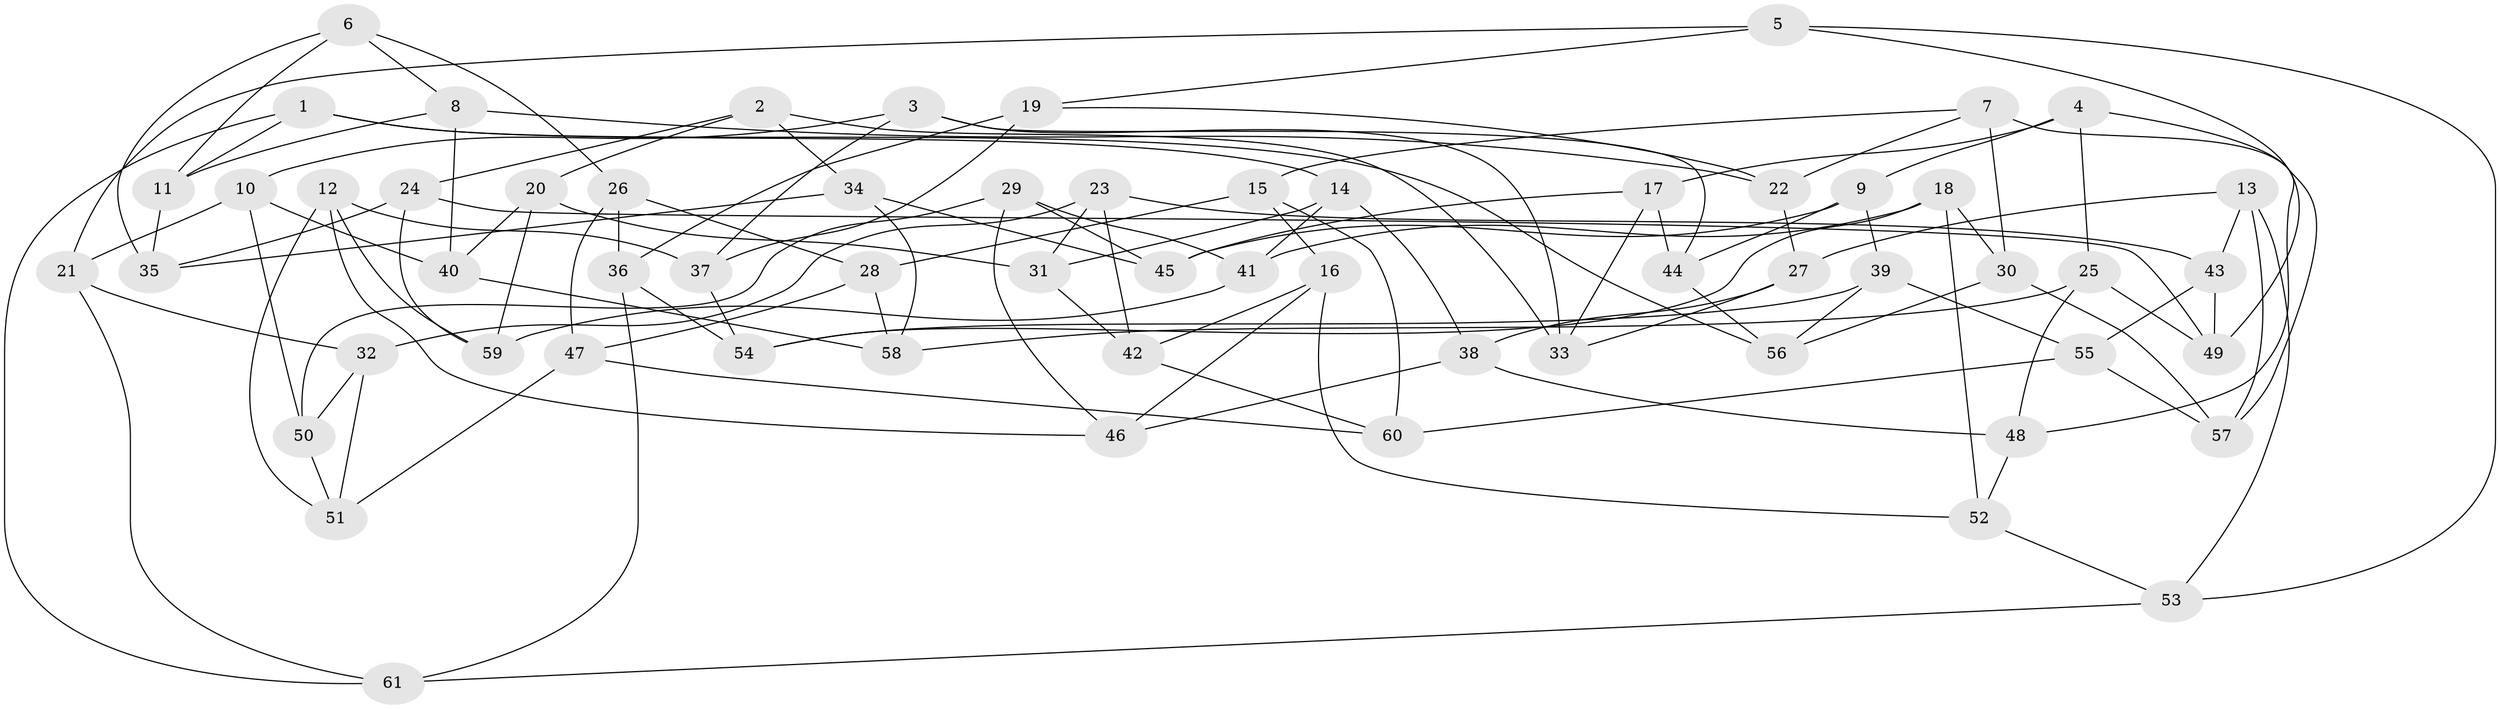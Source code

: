 // Generated by graph-tools (version 1.1) at 2025/38/03/09/25 02:38:07]
// undirected, 61 vertices, 122 edges
graph export_dot {
graph [start="1"]
  node [color=gray90,style=filled];
  1;
  2;
  3;
  4;
  5;
  6;
  7;
  8;
  9;
  10;
  11;
  12;
  13;
  14;
  15;
  16;
  17;
  18;
  19;
  20;
  21;
  22;
  23;
  24;
  25;
  26;
  27;
  28;
  29;
  30;
  31;
  32;
  33;
  34;
  35;
  36;
  37;
  38;
  39;
  40;
  41;
  42;
  43;
  44;
  45;
  46;
  47;
  48;
  49;
  50;
  51;
  52;
  53;
  54;
  55;
  56;
  57;
  58;
  59;
  60;
  61;
  1 -- 56;
  1 -- 11;
  1 -- 14;
  1 -- 61;
  2 -- 34;
  2 -- 24;
  2 -- 33;
  2 -- 20;
  3 -- 10;
  3 -- 37;
  3 -- 44;
  3 -- 33;
  4 -- 48;
  4 -- 17;
  4 -- 25;
  4 -- 9;
  5 -- 21;
  5 -- 49;
  5 -- 19;
  5 -- 53;
  6 -- 11;
  6 -- 26;
  6 -- 8;
  6 -- 35;
  7 -- 30;
  7 -- 15;
  7 -- 57;
  7 -- 22;
  8 -- 11;
  8 -- 40;
  8 -- 22;
  9 -- 39;
  9 -- 45;
  9 -- 44;
  10 -- 21;
  10 -- 50;
  10 -- 40;
  11 -- 35;
  12 -- 37;
  12 -- 46;
  12 -- 59;
  12 -- 51;
  13 -- 53;
  13 -- 57;
  13 -- 43;
  13 -- 27;
  14 -- 38;
  14 -- 31;
  14 -- 41;
  15 -- 16;
  15 -- 60;
  15 -- 28;
  16 -- 42;
  16 -- 52;
  16 -- 46;
  17 -- 33;
  17 -- 44;
  17 -- 45;
  18 -- 52;
  18 -- 41;
  18 -- 54;
  18 -- 30;
  19 -- 22;
  19 -- 37;
  19 -- 36;
  20 -- 40;
  20 -- 59;
  20 -- 31;
  21 -- 61;
  21 -- 32;
  22 -- 27;
  23 -- 31;
  23 -- 43;
  23 -- 42;
  23 -- 32;
  24 -- 35;
  24 -- 49;
  24 -- 59;
  25 -- 49;
  25 -- 58;
  25 -- 48;
  26 -- 28;
  26 -- 36;
  26 -- 47;
  27 -- 38;
  27 -- 33;
  28 -- 58;
  28 -- 47;
  29 -- 41;
  29 -- 46;
  29 -- 50;
  29 -- 45;
  30 -- 56;
  30 -- 57;
  31 -- 42;
  32 -- 51;
  32 -- 50;
  34 -- 58;
  34 -- 45;
  34 -- 35;
  36 -- 54;
  36 -- 61;
  37 -- 54;
  38 -- 46;
  38 -- 48;
  39 -- 56;
  39 -- 54;
  39 -- 55;
  40 -- 58;
  41 -- 59;
  42 -- 60;
  43 -- 49;
  43 -- 55;
  44 -- 56;
  47 -- 60;
  47 -- 51;
  48 -- 52;
  50 -- 51;
  52 -- 53;
  53 -- 61;
  55 -- 57;
  55 -- 60;
}
